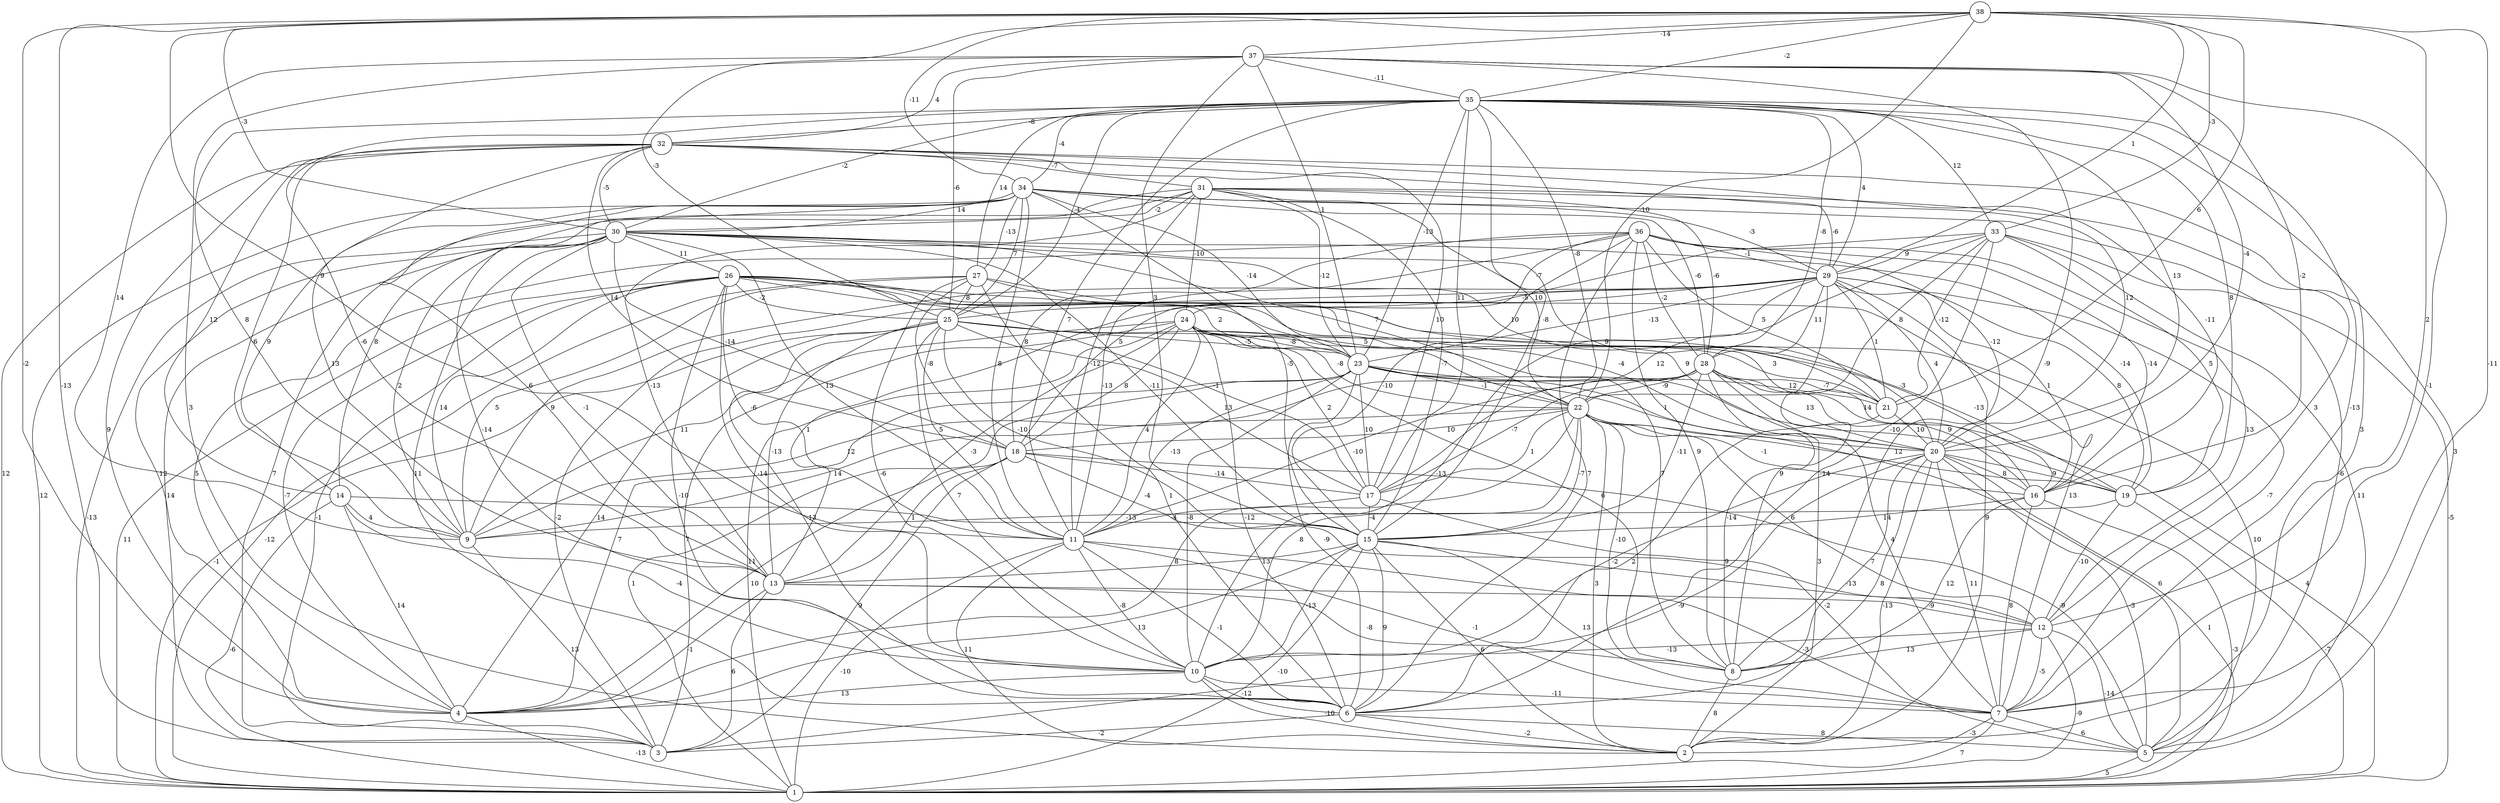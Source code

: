 graph { 
	 fontname="Helvetica,Arial,sans-serif" 
	 node [shape = circle]; 
	 38 -- 3 [label = "-13"];
	 38 -- 4 [label = "-2"];
	 38 -- 7 [label = "-11"];
	 38 -- 11 [label = "9"];
	 38 -- 12 [label = "2"];
	 38 -- 21 [label = "6"];
	 38 -- 22 [label = "-10"];
	 38 -- 25 [label = "-3"];
	 38 -- 29 [label = "1"];
	 38 -- 30 [label = "-3"];
	 38 -- 33 [label = "-3"];
	 38 -- 34 [label = "-11"];
	 38 -- 35 [label = "-2"];
	 38 -- 37 [label = "-14"];
	 37 -- 2 [label = "3"];
	 37 -- 7 [label = "-1"];
	 37 -- 8 [label = "-9"];
	 37 -- 9 [label = "14"];
	 37 -- 15 [label = "3"];
	 37 -- 16 [label = "-2"];
	 37 -- 20 [label = "-4"];
	 37 -- 23 [label = "1"];
	 37 -- 25 [label = "-6"];
	 37 -- 32 [label = "4"];
	 37 -- 35 [label = "-11"];
	 36 -- 4 [label = "5"];
	 36 -- 6 [label = "7"];
	 36 -- 8 [label = "9"];
	 36 -- 11 [label = "-13"];
	 36 -- 12 [label = "13"];
	 36 -- 15 [label = "-10"];
	 36 -- 16 [label = "-14"];
	 36 -- 18 [label = "8"];
	 36 -- 20 [label = "-12"];
	 36 -- 21 [label = "5"];
	 36 -- 24 [label = "-7"];
	 36 -- 28 [label = "-2"];
	 36 -- 29 [label = "-1"];
	 35 -- 2 [label = "3"];
	 35 -- 7 [label = "-13"];
	 35 -- 9 [label = "8"];
	 35 -- 11 [label = "7"];
	 35 -- 13 [label = "-6"];
	 35 -- 15 [label = "-8"];
	 35 -- 17 [label = "11"];
	 35 -- 19 [label = "8"];
	 35 -- 20 [label = "13"];
	 35 -- 22 [label = "-8"];
	 35 -- 23 [label = "-13"];
	 35 -- 25 [label = "-4"];
	 35 -- 27 [label = "14"];
	 35 -- 28 [label = "-8"];
	 35 -- 29 [label = "4"];
	 35 -- 30 [label = "-2"];
	 35 -- 32 [label = "-8"];
	 35 -- 33 [label = "12"];
	 35 -- 34 [label = "-4"];
	 34 -- 1 [label = "12"];
	 34 -- 5 [label = "-6"];
	 34 -- 10 [label = "-14"];
	 34 -- 11 [label = "8"];
	 34 -- 13 [label = "6"];
	 34 -- 14 [label = "9"];
	 34 -- 15 [label = "-5"];
	 34 -- 23 [label = "-14"];
	 34 -- 25 [label = "7"];
	 34 -- 27 [label = "-13"];
	 34 -- 28 [label = "-6"];
	 34 -- 29 [label = "-3"];
	 34 -- 30 [label = "14"];
	 33 -- 1 [label = "-5"];
	 33 -- 5 [label = "11"];
	 33 -- 6 [label = "-14"];
	 33 -- 17 [label = "12"];
	 33 -- 18 [label = "5"];
	 33 -- 19 [label = "5"];
	 33 -- 21 [label = "-12"];
	 33 -- 22 [label = "8"];
	 33 -- 29 [label = "9"];
	 32 -- 1 [label = "12"];
	 32 -- 4 [label = "9"];
	 32 -- 5 [label = "3"];
	 32 -- 9 [label = "-6"];
	 32 -- 13 [label = "13"];
	 32 -- 14 [label = "12"];
	 32 -- 16 [label = "-11"];
	 32 -- 17 [label = "10"];
	 32 -- 18 [label = "14"];
	 32 -- 20 [label = "12"];
	 32 -- 30 [label = "-5"];
	 32 -- 31 [label = "-7"];
	 31 -- 3 [label = "7"];
	 31 -- 11 [label = "-12"];
	 31 -- 12 [label = "3"];
	 31 -- 13 [label = "-13"];
	 31 -- 14 [label = "8"];
	 31 -- 15 [label = "-7"];
	 31 -- 22 [label = "10"];
	 31 -- 23 [label = "-12"];
	 31 -- 24 [label = "-10"];
	 31 -- 28 [label = "-6"];
	 31 -- 29 [label = "-6"];
	 31 -- 30 [label = "-2"];
	 30 -- 1 [label = "-13"];
	 30 -- 3 [label = "14"];
	 30 -- 4 [label = "12"];
	 30 -- 6 [label = "11"];
	 30 -- 9 [label = "2"];
	 30 -- 11 [label = "13"];
	 30 -- 13 [label = "-1"];
	 30 -- 15 [label = "-11"];
	 30 -- 18 [label = "-14"];
	 30 -- 19 [label = "-14"];
	 30 -- 20 [label = "9"];
	 30 -- 21 [label = "10"];
	 30 -- 22 [label = "7"];
	 30 -- 26 [label = "11"];
	 29 -- 2 [label = "9"];
	 29 -- 3 [label = "-2"];
	 29 -- 7 [label = "-7"];
	 29 -- 8 [label = "9"];
	 29 -- 9 [label = "9"];
	 29 -- 10 [label = "-13"];
	 29 -- 13 [label = "1"];
	 29 -- 16 [label = "1"];
	 29 -- 19 [label = "8"];
	 29 -- 20 [label = "4"];
	 29 -- 21 [label = "1"];
	 29 -- 23 [label = "-13"];
	 29 -- 25 [label = "-5"];
	 29 -- 28 [label = "11"];
	 28 -- 1 [label = "4"];
	 28 -- 2 [label = "3"];
	 28 -- 8 [label = "-14"];
	 28 -- 9 [label = "12"];
	 28 -- 11 [label = "-10"];
	 28 -- 15 [label = "-11"];
	 28 -- 16 [label = "9"];
	 28 -- 17 [label = "-7"];
	 28 -- 20 [label = "13"];
	 28 -- 21 [label = "-7"];
	 28 -- 22 [label = "-9"];
	 27 -- 1 [label = "-12"];
	 27 -- 6 [label = "1"];
	 27 -- 7 [label = "13"];
	 27 -- 9 [label = "5"];
	 27 -- 10 [label = "-6"];
	 27 -- 18 [label = "-8"];
	 27 -- 20 [label = "9"];
	 27 -- 25 [label = "8"];
	 26 -- 1 [label = "11"];
	 26 -- 3 [label = "-1"];
	 26 -- 4 [label = "-7"];
	 26 -- 6 [label = "-10"];
	 26 -- 8 [label = "7"];
	 26 -- 9 [label = "14"];
	 26 -- 10 [label = "-14"];
	 26 -- 11 [label = "-6"];
	 26 -- 16 [label = "-3"];
	 26 -- 17 [label = "-1"];
	 26 -- 20 [label = "-4"];
	 26 -- 22 [label = "5"];
	 26 -- 23 [label = "2"];
	 26 -- 25 [label = "-2"];
	 25 -- 1 [label = "-1"];
	 25 -- 4 [label = "14"];
	 25 -- 6 [label = "-13"];
	 25 -- 10 [label = "7"];
	 25 -- 11 [label = "5"];
	 25 -- 13 [label = "-13"];
	 25 -- 15 [label = "-10"];
	 25 -- 17 [label = "13"];
	 25 -- 19 [label = "-13"];
	 25 -- 21 [label = "3"];
	 25 -- 23 [label = "-5"];
	 24 -- 1 [label = "11"];
	 24 -- 3 [label = "7"];
	 24 -- 5 [label = "10"];
	 24 -- 6 [label = "-12"];
	 24 -- 8 [label = "6"];
	 24 -- 9 [label = "11"];
	 24 -- 11 [label = "4"];
	 24 -- 13 [label = "-3"];
	 24 -- 16 [label = "14"];
	 24 -- 17 [label = "2"];
	 24 -- 18 [label = "8"];
	 24 -- 22 [label = "-8"];
	 24 -- 23 [label = "-8"];
	 23 -- 1 [label = "1"];
	 23 -- 4 [label = "7"];
	 23 -- 6 [label = "-9"];
	 23 -- 7 [label = "4"];
	 23 -- 10 [label = "-8"];
	 23 -- 11 [label = "-13"];
	 23 -- 17 [label = "10"];
	 23 -- 19 [label = "-10"];
	 23 -- 20 [label = "1"];
	 23 -- 21 [label = "12"];
	 23 -- 22 [label = "-1"];
	 22 -- 2 [label = "3"];
	 22 -- 4 [label = "8"];
	 22 -- 5 [label = "6"];
	 22 -- 8 [label = "-10"];
	 22 -- 9 [label = "14"];
	 22 -- 10 [label = "8"];
	 22 -- 12 [label = "6"];
	 22 -- 15 [label = "-7"];
	 22 -- 16 [label = "-1"];
	 22 -- 17 [label = "1"];
	 22 -- 18 [label = "10"];
	 22 -- 19 [label = "12"];
	 21 -- 6 [label = "2"];
	 21 -- 20 [label = "10"];
	 20 -- 1 [label = "1"];
	 20 -- 2 [label = "-13"];
	 20 -- 3 [label = "-9"];
	 20 -- 5 [label = "-3"];
	 20 -- 6 [label = "8"];
	 20 -- 7 [label = "11"];
	 20 -- 8 [label = "7"];
	 20 -- 10 [label = "-2"];
	 20 -- 16 [label = "8"];
	 20 -- 19 [label = "9"];
	 19 -- 1 [label = "-7"];
	 19 -- 9 [label = "-13"];
	 19 -- 12 [label = "-10"];
	 18 -- 3 [label = "9"];
	 18 -- 4 [label = "10"];
	 18 -- 5 [label = "-9"];
	 18 -- 13 [label = "1"];
	 18 -- 15 [label = "-4"];
	 18 -- 17 [label = "-14"];
	 17 -- 7 [label = "-2"];
	 17 -- 11 [label = "-4"];
	 17 -- 15 [label = "-4"];
	 16 -- 1 [label = "-3"];
	 16 -- 7 [label = "8"];
	 16 -- 8 [label = "12"];
	 16 -- 15 [label = "14"];
	 15 -- 1 [label = "-10"];
	 15 -- 2 [label = "6"];
	 15 -- 4 [label = "13"];
	 15 -- 6 [label = "9"];
	 15 -- 7 [label = "13"];
	 15 -- 10 [label = "-13"];
	 15 -- 12 [label = "-13"];
	 15 -- 13 [label = "13"];
	 14 -- 1 [label = "-6"];
	 14 -- 4 [label = "14"];
	 14 -- 9 [label = "4"];
	 14 -- 10 [label = "-4"];
	 14 -- 12 [label = "9"];
	 13 -- 3 [label = "6"];
	 13 -- 4 [label = "-1"];
	 13 -- 8 [label = "-8"];
	 13 -- 12 [label = "-9"];
	 12 -- 1 [label = "-9"];
	 12 -- 5 [label = "-14"];
	 12 -- 7 [label = "-5"];
	 12 -- 8 [label = "13"];
	 12 -- 10 [label = "-13"];
	 11 -- 1 [label = "-10"];
	 11 -- 2 [label = "11"];
	 11 -- 5 [label = "-3"];
	 11 -- 6 [label = "-1"];
	 11 -- 7 [label = "-1"];
	 11 -- 10 [label = "-8"];
	 10 -- 2 [label = "-10"];
	 10 -- 4 [label = "13"];
	 10 -- 6 [label = "-12"];
	 10 -- 7 [label = "-11"];
	 9 -- 3 [label = "13"];
	 8 -- 2 [label = "8"];
	 7 -- 1 [label = "7"];
	 7 -- 2 [label = "-3"];
	 7 -- 5 [label = "6"];
	 6 -- 2 [label = "-2"];
	 6 -- 3 [label = "-2"];
	 6 -- 5 [label = "8"];
	 5 -- 1 [label = "5"];
	 4 -- 1 [label = "-13"];
	 1;
	 2;
	 3;
	 4;
	 5;
	 6;
	 7;
	 8;
	 9;
	 10;
	 11;
	 12;
	 13;
	 14;
	 15;
	 16;
	 17;
	 18;
	 19;
	 20;
	 21;
	 22;
	 23;
	 24;
	 25;
	 26;
	 27;
	 28;
	 29;
	 30;
	 31;
	 32;
	 33;
	 34;
	 35;
	 36;
	 37;
	 38;
}
